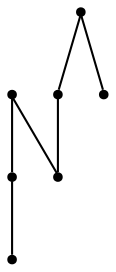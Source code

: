 graph {
  node [shape=point,comment="{\"directed\":false,\"doi\":\"10.4230/LIPIcs.GD.2024.28\",\"figure\":\"4 (6)\"}"]

  v0 [pos="2058.7761396439782,695.8359360968119"]
  v1 [pos="1733.4425211847592,709.1860718054045"]
  v2 [pos="1996.8264497946375,571.0097638765978"]
  v3 [pos="1736.4771857424,654.0691083835789"]
  v4 [pos="1871.3044867621272,820.7871076826705"]
  v5 [pos="1746.8642883493717,571.0116712931642"]
  v6 [pos="1787.7214123917947,553.0616097932982"]

  v0 -- v1 [id="-1",pos="2058.7761396439782,695.8359360968119 1733.4425211847592,709.1860718054045 1733.4425211847592,709.1860718054045 1733.4425211847592,709.1860718054045"]
  v2 -- v3 [id="-2",pos="1996.8264497946375,571.0097638765978 1736.4771857424,654.0691083835789 1736.4771857424,654.0691083835789 1736.4771857424,654.0691083835789"]
  v6 -- v0 [id="-3",pos="1787.7214123917947,553.0616097932982 2058.7761396439782,695.8359360968119 2058.7761396439782,695.8359360968119 2058.7761396439782,695.8359360968119"]
  v6 -- v3 [id="-4",pos="1787.7214123917947,553.0616097932982 1736.4771857424,654.0691083835789 1736.4771857424,654.0691083835789 1736.4771857424,654.0691083835789"]
  v4 -- v5 [id="-5",pos="1871.3044867621272,820.7871076826705 1746.8642883493717,571.0116712931642 1746.8642883493717,571.0116712931642 1746.8642883493717,571.0116712931642"]
  v4 -- v2 [id="-6",pos="1871.3044867621272,820.7871076826705 1996.8264497946375,571.0097638765978 1996.8264497946375,571.0097638765978 1996.8264497946375,571.0097638765978"]
}